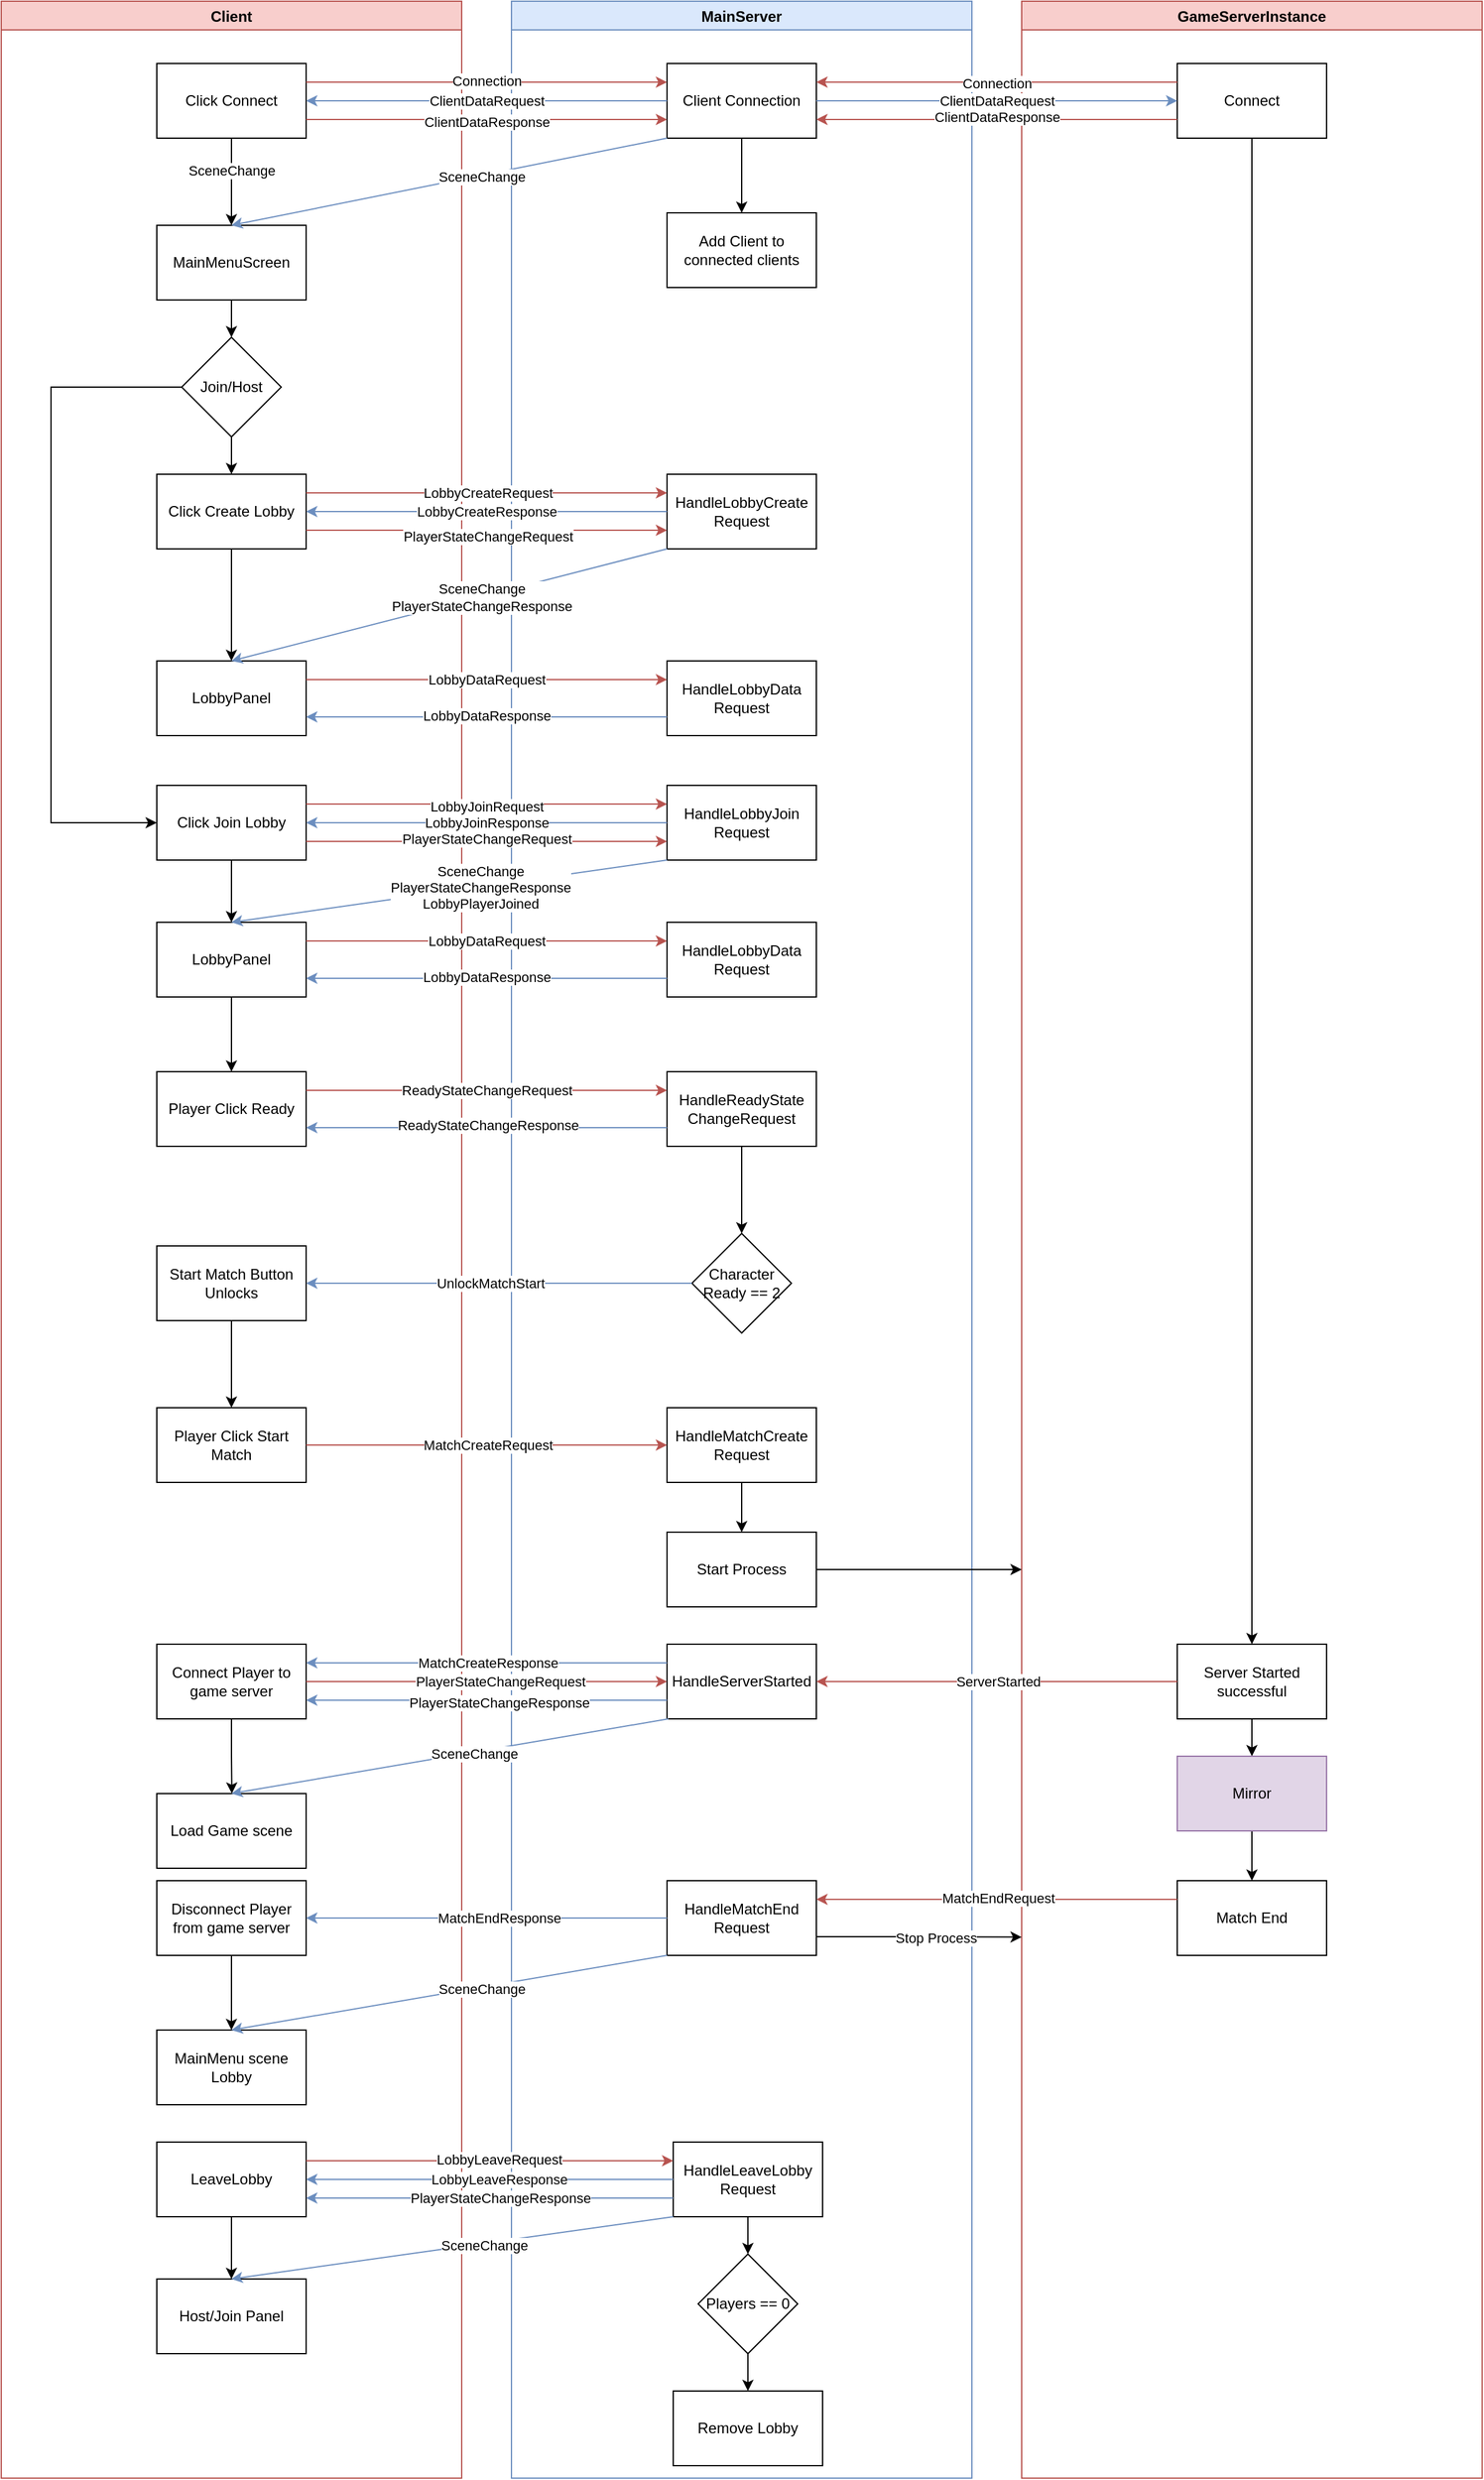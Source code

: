 <mxfile version="14.7.6" type="device"><diagram id="0vhuN2MXvv6KidzBicMy" name="Page-1"><mxGraphModel dx="1600" dy="944" grid="1" gridSize="10" guides="1" tooltips="1" connect="1" arrows="1" fold="1" page="1" pageScale="1" pageWidth="850" pageHeight="1100" math="0" shadow="0"><root><mxCell id="0"/><mxCell id="1" parent="0"/><mxCell id="_HipLDGa4A2EgR_eUl3Y-1" value="Client" style="swimlane;fillColor=#f8cecc;strokeColor=#b85450;" parent="1" vertex="1"><mxGeometry x="80" y="130" width="370" height="1990" as="geometry"/></mxCell><mxCell id="DDkhuQ709ELsC3dWFoHu-10" style="edgeStyle=orthogonalEdgeStyle;rounded=0;orthogonalLoop=1;jettySize=auto;html=1;exitX=0.5;exitY=1;exitDx=0;exitDy=0;entryX=0.5;entryY=0;entryDx=0;entryDy=0;" edge="1" parent="_HipLDGa4A2EgR_eUl3Y-1" source="DDkhuQ709ELsC3dWFoHu-1" target="DDkhuQ709ELsC3dWFoHu-9"><mxGeometry relative="1" as="geometry"><Array as="points"><mxPoint x="185" y="140"/><mxPoint x="185" y="140"/></Array></mxGeometry></mxCell><mxCell id="DDkhuQ709ELsC3dWFoHu-11" value="SceneChange" style="edgeLabel;html=1;align=center;verticalAlign=middle;resizable=0;points=[];" vertex="1" connectable="0" parent="DDkhuQ709ELsC3dWFoHu-10"><mxGeometry x="-0.257" relative="1" as="geometry"><mxPoint as="offset"/></mxGeometry></mxCell><mxCell id="DDkhuQ709ELsC3dWFoHu-1" value="Click Connect" style="whiteSpace=wrap;html=1;" vertex="1" parent="_HipLDGa4A2EgR_eUl3Y-1"><mxGeometry x="125" y="50" width="120" height="60" as="geometry"/></mxCell><mxCell id="DDkhuQ709ELsC3dWFoHu-16" style="edgeStyle=orthogonalEdgeStyle;rounded=0;orthogonalLoop=1;jettySize=auto;html=1;exitX=0.5;exitY=1;exitDx=0;exitDy=0;entryX=0.5;entryY=0;entryDx=0;entryDy=0;" edge="1" parent="_HipLDGa4A2EgR_eUl3Y-1" source="DDkhuQ709ELsC3dWFoHu-9" target="DDkhuQ709ELsC3dWFoHu-15"><mxGeometry relative="1" as="geometry"/></mxCell><mxCell id="DDkhuQ709ELsC3dWFoHu-9" value="MainMenuScreen" style="whiteSpace=wrap;html=1;" vertex="1" parent="_HipLDGa4A2EgR_eUl3Y-1"><mxGeometry x="125" y="180" width="120" height="60" as="geometry"/></mxCell><mxCell id="DDkhuQ709ELsC3dWFoHu-18" style="edgeStyle=orthogonalEdgeStyle;rounded=0;orthogonalLoop=1;jettySize=auto;html=1;exitX=0.5;exitY=1;exitDx=0;exitDy=0;entryX=0.5;entryY=0;entryDx=0;entryDy=0;" edge="1" parent="_HipLDGa4A2EgR_eUl3Y-1" source="DDkhuQ709ELsC3dWFoHu-15" target="DDkhuQ709ELsC3dWFoHu-17"><mxGeometry relative="1" as="geometry"/></mxCell><mxCell id="DDkhuQ709ELsC3dWFoHu-33" style="edgeStyle=orthogonalEdgeStyle;rounded=0;orthogonalLoop=1;jettySize=auto;html=1;exitX=0;exitY=0.5;exitDx=0;exitDy=0;entryX=0;entryY=0.5;entryDx=0;entryDy=0;" edge="1" parent="_HipLDGa4A2EgR_eUl3Y-1" source="DDkhuQ709ELsC3dWFoHu-15" target="DDkhuQ709ELsC3dWFoHu-32"><mxGeometry relative="1" as="geometry"><Array as="points"><mxPoint x="40" y="310"/><mxPoint x="40" y="660"/></Array></mxGeometry></mxCell><mxCell id="DDkhuQ709ELsC3dWFoHu-15" value="Join/Host" style="rhombus;whiteSpace=wrap;html=1;" vertex="1" parent="_HipLDGa4A2EgR_eUl3Y-1"><mxGeometry x="145" y="270" width="80" height="80" as="geometry"/></mxCell><mxCell id="DDkhuQ709ELsC3dWFoHu-29" style="edgeStyle=orthogonalEdgeStyle;rounded=0;orthogonalLoop=1;jettySize=auto;html=1;exitX=0.5;exitY=1;exitDx=0;exitDy=0;entryX=0.5;entryY=0;entryDx=0;entryDy=0;" edge="1" parent="_HipLDGa4A2EgR_eUl3Y-1" source="DDkhuQ709ELsC3dWFoHu-17" target="DDkhuQ709ELsC3dWFoHu-28"><mxGeometry relative="1" as="geometry"/></mxCell><mxCell id="DDkhuQ709ELsC3dWFoHu-17" value="Click Create Lobby" style="whiteSpace=wrap;html=1;" vertex="1" parent="_HipLDGa4A2EgR_eUl3Y-1"><mxGeometry x="125" y="380" width="120" height="60" as="geometry"/></mxCell><mxCell id="DDkhuQ709ELsC3dWFoHu-28" value="LobbyPanel" style="whiteSpace=wrap;html=1;" vertex="1" parent="_HipLDGa4A2EgR_eUl3Y-1"><mxGeometry x="125" y="530" width="120" height="60" as="geometry"/></mxCell><mxCell id="DDkhuQ709ELsC3dWFoHu-42" style="edgeStyle=orthogonalEdgeStyle;rounded=0;orthogonalLoop=1;jettySize=auto;html=1;exitX=0.5;exitY=1;exitDx=0;exitDy=0;" edge="1" parent="_HipLDGa4A2EgR_eUl3Y-1" source="DDkhuQ709ELsC3dWFoHu-32" target="DDkhuQ709ELsC3dWFoHu-41"><mxGeometry relative="1" as="geometry"/></mxCell><mxCell id="DDkhuQ709ELsC3dWFoHu-32" value="Click Join Lobby" style="whiteSpace=wrap;html=1;" vertex="1" parent="_HipLDGa4A2EgR_eUl3Y-1"><mxGeometry x="125" y="630" width="120" height="60" as="geometry"/></mxCell><mxCell id="DDkhuQ709ELsC3dWFoHu-58" style="edgeStyle=orthogonalEdgeStyle;rounded=0;orthogonalLoop=1;jettySize=auto;html=1;exitX=0.5;exitY=1;exitDx=0;exitDy=0;" edge="1" parent="_HipLDGa4A2EgR_eUl3Y-1" source="DDkhuQ709ELsC3dWFoHu-41" target="DDkhuQ709ELsC3dWFoHu-57"><mxGeometry relative="1" as="geometry"/></mxCell><mxCell id="DDkhuQ709ELsC3dWFoHu-41" value="LobbyPanel" style="whiteSpace=wrap;html=1;" vertex="1" parent="_HipLDGa4A2EgR_eUl3Y-1"><mxGeometry x="125" y="740" width="120" height="60" as="geometry"/></mxCell><mxCell id="DDkhuQ709ELsC3dWFoHu-57" value="Player Click Ready" style="whiteSpace=wrap;html=1;" vertex="1" parent="_HipLDGa4A2EgR_eUl3Y-1"><mxGeometry x="125" y="860" width="120" height="60" as="geometry"/></mxCell><mxCell id="DDkhuQ709ELsC3dWFoHu-70" style="edgeStyle=orthogonalEdgeStyle;rounded=0;orthogonalLoop=1;jettySize=auto;html=1;exitX=0.5;exitY=1;exitDx=0;exitDy=0;entryX=0.5;entryY=0;entryDx=0;entryDy=0;" edge="1" parent="_HipLDGa4A2EgR_eUl3Y-1" source="DDkhuQ709ELsC3dWFoHu-66" target="DDkhuQ709ELsC3dWFoHu-69"><mxGeometry relative="1" as="geometry"/></mxCell><mxCell id="DDkhuQ709ELsC3dWFoHu-66" value="Start Match Button Unlocks" style="whiteSpace=wrap;html=1;" vertex="1" parent="_HipLDGa4A2EgR_eUl3Y-1"><mxGeometry x="125" y="1000" width="120" height="60" as="geometry"/></mxCell><mxCell id="DDkhuQ709ELsC3dWFoHu-69" value="Player Click Start Match" style="whiteSpace=wrap;html=1;" vertex="1" parent="_HipLDGa4A2EgR_eUl3Y-1"><mxGeometry x="125" y="1130" width="120" height="60" as="geometry"/></mxCell><mxCell id="DDkhuQ709ELsC3dWFoHu-125" value="Connect Player to game server" style="whiteSpace=wrap;html=1;" vertex="1" parent="_HipLDGa4A2EgR_eUl3Y-1"><mxGeometry x="125" y="1320" width="120" height="60" as="geometry"/></mxCell><mxCell id="DDkhuQ709ELsC3dWFoHu-144" value="Load Game scene" style="whiteSpace=wrap;html=1;" vertex="1" parent="_HipLDGa4A2EgR_eUl3Y-1"><mxGeometry x="125" y="1440" width="120" height="60" as="geometry"/></mxCell><mxCell id="DDkhuQ709ELsC3dWFoHu-149" value="MainMenu scene&lt;br&gt;Lobby" style="whiteSpace=wrap;html=1;" vertex="1" parent="_HipLDGa4A2EgR_eUl3Y-1"><mxGeometry x="125" y="1630" width="120" height="60" as="geometry"/></mxCell><mxCell id="DDkhuQ709ELsC3dWFoHu-155" style="edgeStyle=orthogonalEdgeStyle;rounded=0;orthogonalLoop=1;jettySize=auto;html=1;exitX=0.5;exitY=1;exitDx=0;exitDy=0;" edge="1" parent="_HipLDGa4A2EgR_eUl3Y-1" source="DDkhuQ709ELsC3dWFoHu-152" target="DDkhuQ709ELsC3dWFoHu-149"><mxGeometry relative="1" as="geometry"/></mxCell><mxCell id="DDkhuQ709ELsC3dWFoHu-152" value="Disconnect Player from game server" style="whiteSpace=wrap;html=1;" vertex="1" parent="_HipLDGa4A2EgR_eUl3Y-1"><mxGeometry x="125" y="1510" width="120" height="60" as="geometry"/></mxCell><mxCell id="DDkhuQ709ELsC3dWFoHu-171" style="edgeStyle=orthogonalEdgeStyle;rounded=0;orthogonalLoop=1;jettySize=auto;html=1;exitX=0.5;exitY=1;exitDx=0;exitDy=0;entryX=0.5;entryY=0;entryDx=0;entryDy=0;" edge="1" parent="_HipLDGa4A2EgR_eUl3Y-1" source="DDkhuQ709ELsC3dWFoHu-159" target="DDkhuQ709ELsC3dWFoHu-168"><mxGeometry relative="1" as="geometry"/></mxCell><mxCell id="DDkhuQ709ELsC3dWFoHu-159" value="LeaveLobby" style="whiteSpace=wrap;html=1;" vertex="1" parent="_HipLDGa4A2EgR_eUl3Y-1"><mxGeometry x="125" y="1720" width="120" height="60" as="geometry"/></mxCell><mxCell id="DDkhuQ709ELsC3dWFoHu-168" value="Host/Join Panel" style="whiteSpace=wrap;html=1;" vertex="1" parent="_HipLDGa4A2EgR_eUl3Y-1"><mxGeometry x="125" y="1830" width="120" height="60" as="geometry"/></mxCell><mxCell id="_HipLDGa4A2EgR_eUl3Y-2" value="MainServer" style="swimlane;fillColor=#dae8fc;strokeColor=#6c8ebf;" parent="1" vertex="1"><mxGeometry x="490" y="130" width="370" height="1990" as="geometry"/></mxCell><mxCell id="DDkhuQ709ELsC3dWFoHu-20" style="edgeStyle=orthogonalEdgeStyle;rounded=0;orthogonalLoop=1;jettySize=auto;html=1;exitX=0.5;exitY=1;exitDx=0;exitDy=0;entryX=0.5;entryY=0;entryDx=0;entryDy=0;" edge="1" parent="_HipLDGa4A2EgR_eUl3Y-2" source="DDkhuQ709ELsC3dWFoHu-2" target="DDkhuQ709ELsC3dWFoHu-19"><mxGeometry relative="1" as="geometry"/></mxCell><mxCell id="DDkhuQ709ELsC3dWFoHu-2" value="Client Connection" style="whiteSpace=wrap;html=1;" vertex="1" parent="_HipLDGa4A2EgR_eUl3Y-2"><mxGeometry x="125" y="50" width="120" height="60" as="geometry"/></mxCell><mxCell id="DDkhuQ709ELsC3dWFoHu-19" value="Add Client to connected clients" style="whiteSpace=wrap;html=1;" vertex="1" parent="_HipLDGa4A2EgR_eUl3Y-2"><mxGeometry x="125" y="170" width="120" height="60" as="geometry"/></mxCell><mxCell id="DDkhuQ709ELsC3dWFoHu-21" value="HandleLobbyCreate&lt;br&gt;Request" style="whiteSpace=wrap;html=1;" vertex="1" parent="_HipLDGa4A2EgR_eUl3Y-2"><mxGeometry x="125" y="380" width="120" height="60" as="geometry"/></mxCell><mxCell id="DDkhuQ709ELsC3dWFoHu-34" value="HandleLobbyJoin&lt;br&gt;Request" style="whiteSpace=wrap;html=1;" vertex="1" parent="_HipLDGa4A2EgR_eUl3Y-2"><mxGeometry x="125" y="630" width="120" height="60" as="geometry"/></mxCell><mxCell id="DDkhuQ709ELsC3dWFoHu-45" value="HandleLobbyData&lt;br&gt;Request" style="whiteSpace=wrap;html=1;" vertex="1" parent="_HipLDGa4A2EgR_eUl3Y-2"><mxGeometry x="125" y="530" width="120" height="60" as="geometry"/></mxCell><mxCell id="DDkhuQ709ELsC3dWFoHu-52" value="HandleLobbyData&lt;br&gt;Request" style="whiteSpace=wrap;html=1;" vertex="1" parent="_HipLDGa4A2EgR_eUl3Y-2"><mxGeometry x="125" y="740" width="120" height="60" as="geometry"/></mxCell><mxCell id="DDkhuQ709ELsC3dWFoHu-65" style="edgeStyle=orthogonalEdgeStyle;rounded=0;orthogonalLoop=1;jettySize=auto;html=1;exitX=0.5;exitY=1;exitDx=0;exitDy=0;entryX=0.5;entryY=0;entryDx=0;entryDy=0;" edge="1" parent="_HipLDGa4A2EgR_eUl3Y-2" source="DDkhuQ709ELsC3dWFoHu-59" target="DDkhuQ709ELsC3dWFoHu-64"><mxGeometry relative="1" as="geometry"/></mxCell><mxCell id="DDkhuQ709ELsC3dWFoHu-59" value="HandleReadyState&lt;br&gt;ChangeRequest" style="whiteSpace=wrap;html=1;" vertex="1" parent="_HipLDGa4A2EgR_eUl3Y-2"><mxGeometry x="125" y="860" width="120" height="60" as="geometry"/></mxCell><mxCell id="DDkhuQ709ELsC3dWFoHu-64" value="Character Ready == 2" style="rhombus;whiteSpace=wrap;html=1;" vertex="1" parent="_HipLDGa4A2EgR_eUl3Y-2"><mxGeometry x="145" y="990" width="80" height="80" as="geometry"/></mxCell><mxCell id="DDkhuQ709ELsC3dWFoHu-78" style="edgeStyle=orthogonalEdgeStyle;rounded=0;orthogonalLoop=1;jettySize=auto;html=1;exitX=0.5;exitY=1;exitDx=0;exitDy=0;entryX=0.5;entryY=0;entryDx=0;entryDy=0;" edge="1" parent="_HipLDGa4A2EgR_eUl3Y-2" source="DDkhuQ709ELsC3dWFoHu-71" target="DDkhuQ709ELsC3dWFoHu-77"><mxGeometry relative="1" as="geometry"/></mxCell><mxCell id="DDkhuQ709ELsC3dWFoHu-71" value="HandleMatchCreate&lt;br&gt;Request" style="whiteSpace=wrap;html=1;" vertex="1" parent="_HipLDGa4A2EgR_eUl3Y-2"><mxGeometry x="125" y="1130" width="120" height="60" as="geometry"/></mxCell><mxCell id="DDkhuQ709ELsC3dWFoHu-77" value="Start Process" style="whiteSpace=wrap;html=1;" vertex="1" parent="_HipLDGa4A2EgR_eUl3Y-2"><mxGeometry x="125" y="1230" width="120" height="60" as="geometry"/></mxCell><mxCell id="DDkhuQ709ELsC3dWFoHu-122" value="HandleServerStarted" style="whiteSpace=wrap;html=1;" vertex="1" parent="_HipLDGa4A2EgR_eUl3Y-2"><mxGeometry x="125" y="1320" width="120" height="60" as="geometry"/></mxCell><mxCell id="DDkhuQ709ELsC3dWFoHu-136" value="HandleMatchEnd&lt;br&gt;Request" style="whiteSpace=wrap;html=1;" vertex="1" parent="_HipLDGa4A2EgR_eUl3Y-2"><mxGeometry x="125" y="1510" width="120" height="60" as="geometry"/></mxCell><mxCell id="DDkhuQ709ELsC3dWFoHu-173" style="edgeStyle=orthogonalEdgeStyle;rounded=0;orthogonalLoop=1;jettySize=auto;html=1;exitX=0.5;exitY=1;exitDx=0;exitDy=0;entryX=0.5;entryY=0;entryDx=0;entryDy=0;" edge="1" parent="_HipLDGa4A2EgR_eUl3Y-2" source="DDkhuQ709ELsC3dWFoHu-160" target="DDkhuQ709ELsC3dWFoHu-172"><mxGeometry relative="1" as="geometry"/></mxCell><mxCell id="DDkhuQ709ELsC3dWFoHu-160" value="HandleLeaveLobby&lt;br&gt;Request" style="whiteSpace=wrap;html=1;" vertex="1" parent="_HipLDGa4A2EgR_eUl3Y-2"><mxGeometry x="130" y="1720" width="120" height="60" as="geometry"/></mxCell><mxCell id="DDkhuQ709ELsC3dWFoHu-175" style="edgeStyle=orthogonalEdgeStyle;rounded=0;orthogonalLoop=1;jettySize=auto;html=1;exitX=0.5;exitY=1;exitDx=0;exitDy=0;entryX=0.5;entryY=0;entryDx=0;entryDy=0;" edge="1" parent="_HipLDGa4A2EgR_eUl3Y-2" source="DDkhuQ709ELsC3dWFoHu-172" target="DDkhuQ709ELsC3dWFoHu-174"><mxGeometry relative="1" as="geometry"/></mxCell><mxCell id="DDkhuQ709ELsC3dWFoHu-172" value="Players == 0" style="rhombus;whiteSpace=wrap;html=1;" vertex="1" parent="_HipLDGa4A2EgR_eUl3Y-2"><mxGeometry x="150" y="1810" width="80" height="80" as="geometry"/></mxCell><mxCell id="DDkhuQ709ELsC3dWFoHu-174" value="Remove Lobby" style="whiteSpace=wrap;html=1;" vertex="1" parent="_HipLDGa4A2EgR_eUl3Y-2"><mxGeometry x="130" y="1920" width="120" height="60" as="geometry"/></mxCell><mxCell id="DDkhuQ709ELsC3dWFoHu-3" style="edgeStyle=orthogonalEdgeStyle;rounded=0;orthogonalLoop=1;jettySize=auto;html=1;exitX=1;exitY=0.25;exitDx=0;exitDy=0;entryX=0;entryY=0.25;entryDx=0;entryDy=0;fillColor=#f8cecc;strokeColor=#b85450;" edge="1" parent="1" source="DDkhuQ709ELsC3dWFoHu-1" target="DDkhuQ709ELsC3dWFoHu-2"><mxGeometry relative="1" as="geometry"/></mxCell><mxCell id="DDkhuQ709ELsC3dWFoHu-4" value="Connection" style="edgeLabel;html=1;align=center;verticalAlign=middle;resizable=0;points=[];" vertex="1" connectable="0" parent="DDkhuQ709ELsC3dWFoHu-3"><mxGeometry x="0.11" y="1" relative="1" as="geometry"><mxPoint x="-16" as="offset"/></mxGeometry></mxCell><mxCell id="DDkhuQ709ELsC3dWFoHu-5" style="edgeStyle=orthogonalEdgeStyle;rounded=0;orthogonalLoop=1;jettySize=auto;html=1;exitX=0;exitY=0.5;exitDx=0;exitDy=0;entryX=1;entryY=0.5;entryDx=0;entryDy=0;fillColor=#dae8fc;strokeColor=#6c8ebf;" edge="1" parent="1" source="DDkhuQ709ELsC3dWFoHu-2" target="DDkhuQ709ELsC3dWFoHu-1"><mxGeometry relative="1" as="geometry"/></mxCell><mxCell id="DDkhuQ709ELsC3dWFoHu-6" value="ClientDataRequest" style="edgeLabel;html=1;align=center;verticalAlign=middle;resizable=0;points=[];" vertex="1" connectable="0" parent="DDkhuQ709ELsC3dWFoHu-5"><mxGeometry x="-0.193" relative="1" as="geometry"><mxPoint x="-28" as="offset"/></mxGeometry></mxCell><mxCell id="DDkhuQ709ELsC3dWFoHu-7" style="edgeStyle=orthogonalEdgeStyle;rounded=0;orthogonalLoop=1;jettySize=auto;html=1;exitX=1;exitY=0.75;exitDx=0;exitDy=0;entryX=0;entryY=0.75;entryDx=0;entryDy=0;fillColor=#f8cecc;strokeColor=#b85450;" edge="1" parent="1" source="DDkhuQ709ELsC3dWFoHu-1" target="DDkhuQ709ELsC3dWFoHu-2"><mxGeometry relative="1" as="geometry"><Array as="points"><mxPoint x="520" y="225"/><mxPoint x="520" y="225"/></Array></mxGeometry></mxCell><mxCell id="DDkhuQ709ELsC3dWFoHu-8" value="ClientDataResponse" style="edgeLabel;html=1;align=center;verticalAlign=middle;resizable=0;points=[];" vertex="1" connectable="0" parent="DDkhuQ709ELsC3dWFoHu-7"><mxGeometry x="0.352" y="-2" relative="1" as="geometry"><mxPoint x="-51" as="offset"/></mxGeometry></mxCell><mxCell id="DDkhuQ709ELsC3dWFoHu-13" value="" style="endArrow=classic;html=1;exitX=0;exitY=1;exitDx=0;exitDy=0;entryX=0.5;entryY=0;entryDx=0;entryDy=0;fillColor=#dae8fc;strokeColor=#6c8ebf;" edge="1" parent="1" source="DDkhuQ709ELsC3dWFoHu-2" target="DDkhuQ709ELsC3dWFoHu-9"><mxGeometry width="50" height="50" relative="1" as="geometry"><mxPoint x="380" y="260" as="sourcePoint"/><mxPoint x="430" y="210" as="targetPoint"/></mxGeometry></mxCell><mxCell id="DDkhuQ709ELsC3dWFoHu-14" value="SceneChange" style="edgeLabel;html=1;align=center;verticalAlign=middle;resizable=0;points=[];" vertex="1" connectable="0" parent="DDkhuQ709ELsC3dWFoHu-13"><mxGeometry x="-0.146" y="1" relative="1" as="geometry"><mxPoint as="offset"/></mxGeometry></mxCell><mxCell id="DDkhuQ709ELsC3dWFoHu-22" style="edgeStyle=orthogonalEdgeStyle;rounded=0;orthogonalLoop=1;jettySize=auto;html=1;exitX=1;exitY=0.25;exitDx=0;exitDy=0;entryX=0;entryY=0.25;entryDx=0;entryDy=0;fillColor=#f8cecc;strokeColor=#b85450;" edge="1" parent="1" source="DDkhuQ709ELsC3dWFoHu-17" target="DDkhuQ709ELsC3dWFoHu-21"><mxGeometry relative="1" as="geometry"/></mxCell><mxCell id="DDkhuQ709ELsC3dWFoHu-23" value="LobbyCreateRequest" style="edgeLabel;html=1;align=center;verticalAlign=middle;resizable=0;points=[];" vertex="1" connectable="0" parent="DDkhuQ709ELsC3dWFoHu-22"><mxGeometry x="0.1" relative="1" as="geometry"><mxPoint x="-14" as="offset"/></mxGeometry></mxCell><mxCell id="DDkhuQ709ELsC3dWFoHu-24" style="edgeStyle=orthogonalEdgeStyle;rounded=0;orthogonalLoop=1;jettySize=auto;html=1;exitX=0;exitY=0.5;exitDx=0;exitDy=0;entryX=1;entryY=0.5;entryDx=0;entryDy=0;fillColor=#dae8fc;strokeColor=#6c8ebf;" edge="1" parent="1" source="DDkhuQ709ELsC3dWFoHu-21" target="DDkhuQ709ELsC3dWFoHu-17"><mxGeometry relative="1" as="geometry"/></mxCell><mxCell id="DDkhuQ709ELsC3dWFoHu-25" value="LobbyCreateResponse" style="edgeLabel;html=1;align=center;verticalAlign=middle;resizable=0;points=[];" vertex="1" connectable="0" parent="DDkhuQ709ELsC3dWFoHu-24"><mxGeometry x="0.228" y="-1" relative="1" as="geometry"><mxPoint x="33" y="1" as="offset"/></mxGeometry></mxCell><mxCell id="DDkhuQ709ELsC3dWFoHu-26" style="edgeStyle=orthogonalEdgeStyle;rounded=0;orthogonalLoop=1;jettySize=auto;html=1;exitX=1;exitY=0.75;exitDx=0;exitDy=0;entryX=0;entryY=0.75;entryDx=0;entryDy=0;fillColor=#f8cecc;strokeColor=#b85450;" edge="1" parent="1" source="DDkhuQ709ELsC3dWFoHu-17" target="DDkhuQ709ELsC3dWFoHu-21"><mxGeometry relative="1" as="geometry"/></mxCell><mxCell id="DDkhuQ709ELsC3dWFoHu-27" value="PlayerStateChangeRequest" style="edgeLabel;html=1;align=center;verticalAlign=middle;resizable=0;points=[];" vertex="1" connectable="0" parent="DDkhuQ709ELsC3dWFoHu-26"><mxGeometry x="0.232" relative="1" as="geometry"><mxPoint x="-33" y="5" as="offset"/></mxGeometry></mxCell><mxCell id="DDkhuQ709ELsC3dWFoHu-30" value="" style="endArrow=classic;html=1;exitX=0;exitY=1;exitDx=0;exitDy=0;entryX=0.5;entryY=0;entryDx=0;entryDy=0;fillColor=#dae8fc;strokeColor=#6c8ebf;" edge="1" parent="1" source="DDkhuQ709ELsC3dWFoHu-21" target="DDkhuQ709ELsC3dWFoHu-28"><mxGeometry width="50" height="50" relative="1" as="geometry"><mxPoint x="550" y="520" as="sourcePoint"/><mxPoint x="600" y="470" as="targetPoint"/></mxGeometry></mxCell><mxCell id="DDkhuQ709ELsC3dWFoHu-31" value="SceneChange&lt;br&gt;PlayerStateChangeResponse" style="edgeLabel;html=1;align=center;verticalAlign=middle;resizable=0;points=[];" vertex="1" connectable="0" parent="DDkhuQ709ELsC3dWFoHu-30"><mxGeometry x="-0.144" relative="1" as="geometry"><mxPoint as="offset"/></mxGeometry></mxCell><mxCell id="DDkhuQ709ELsC3dWFoHu-35" style="edgeStyle=orthogonalEdgeStyle;rounded=0;orthogonalLoop=1;jettySize=auto;html=1;exitX=1;exitY=0.25;exitDx=0;exitDy=0;entryX=0;entryY=0.25;entryDx=0;entryDy=0;fillColor=#f8cecc;strokeColor=#b85450;" edge="1" parent="1" source="DDkhuQ709ELsC3dWFoHu-32" target="DDkhuQ709ELsC3dWFoHu-34"><mxGeometry relative="1" as="geometry"/></mxCell><mxCell id="DDkhuQ709ELsC3dWFoHu-36" value="LobbyJoinRequest" style="edgeLabel;html=1;align=center;verticalAlign=middle;resizable=0;points=[];" vertex="1" connectable="0" parent="DDkhuQ709ELsC3dWFoHu-35"><mxGeometry x="0.106" y="-2" relative="1" as="geometry"><mxPoint x="-16" as="offset"/></mxGeometry></mxCell><mxCell id="DDkhuQ709ELsC3dWFoHu-37" style="edgeStyle=orthogonalEdgeStyle;rounded=0;orthogonalLoop=1;jettySize=auto;html=1;exitX=0;exitY=0.5;exitDx=0;exitDy=0;entryX=1;entryY=0.5;entryDx=0;entryDy=0;fillColor=#dae8fc;strokeColor=#6c8ebf;" edge="1" parent="1" source="DDkhuQ709ELsC3dWFoHu-34" target="DDkhuQ709ELsC3dWFoHu-32"><mxGeometry relative="1" as="geometry"/></mxCell><mxCell id="DDkhuQ709ELsC3dWFoHu-38" value="LobbyJoinResponse" style="edgeLabel;html=1;align=center;verticalAlign=middle;resizable=0;points=[];" vertex="1" connectable="0" parent="DDkhuQ709ELsC3dWFoHu-37"><mxGeometry x="-0.235" y="-1" relative="1" as="geometry"><mxPoint x="-34" y="1" as="offset"/></mxGeometry></mxCell><mxCell id="DDkhuQ709ELsC3dWFoHu-39" style="edgeStyle=orthogonalEdgeStyle;rounded=0;orthogonalLoop=1;jettySize=auto;html=1;exitX=1;exitY=0.75;exitDx=0;exitDy=0;entryX=0;entryY=0.75;entryDx=0;entryDy=0;fillColor=#f8cecc;strokeColor=#b85450;" edge="1" parent="1" source="DDkhuQ709ELsC3dWFoHu-32" target="DDkhuQ709ELsC3dWFoHu-34"><mxGeometry relative="1" as="geometry"/></mxCell><mxCell id="DDkhuQ709ELsC3dWFoHu-40" value="PlayerStateChangeRequest" style="edgeLabel;html=1;align=center;verticalAlign=middle;resizable=0;points=[];" vertex="1" connectable="0" parent="DDkhuQ709ELsC3dWFoHu-39"><mxGeometry x="0.145" y="2" relative="1" as="geometry"><mxPoint x="-21" as="offset"/></mxGeometry></mxCell><mxCell id="DDkhuQ709ELsC3dWFoHu-43" value="" style="endArrow=classic;html=1;exitX=0;exitY=1;exitDx=0;exitDy=0;entryX=0.5;entryY=0;entryDx=0;entryDy=0;fillColor=#dae8fc;strokeColor=#6c8ebf;" edge="1" parent="1" source="DDkhuQ709ELsC3dWFoHu-34" target="DDkhuQ709ELsC3dWFoHu-41"><mxGeometry width="50" height="50" relative="1" as="geometry"><mxPoint x="625" y="780" as="sourcePoint"/><mxPoint x="275" y="870" as="targetPoint"/></mxGeometry></mxCell><mxCell id="DDkhuQ709ELsC3dWFoHu-44" value="SceneChange&lt;br&gt;PlayerStateChangeResponse&lt;br&gt;LobbyPlayerJoined" style="edgeLabel;html=1;align=center;verticalAlign=middle;resizable=0;points=[];" vertex="1" connectable="0" parent="DDkhuQ709ELsC3dWFoHu-43"><mxGeometry x="-0.144" relative="1" as="geometry"><mxPoint as="offset"/></mxGeometry></mxCell><mxCell id="DDkhuQ709ELsC3dWFoHu-46" style="edgeStyle=orthogonalEdgeStyle;rounded=0;orthogonalLoop=1;jettySize=auto;html=1;exitX=1;exitY=0.25;exitDx=0;exitDy=0;entryX=0;entryY=0.25;entryDx=0;entryDy=0;fillColor=#f8cecc;strokeColor=#b85450;" edge="1" parent="1" source="DDkhuQ709ELsC3dWFoHu-28" target="DDkhuQ709ELsC3dWFoHu-45"><mxGeometry relative="1" as="geometry"/></mxCell><mxCell id="DDkhuQ709ELsC3dWFoHu-47" value="LobbyDataRequest" style="edgeLabel;html=1;align=center;verticalAlign=middle;resizable=0;points=[];" vertex="1" connectable="0" parent="DDkhuQ709ELsC3dWFoHu-46"><mxGeometry x="0.097" relative="1" as="geometry"><mxPoint x="-14" as="offset"/></mxGeometry></mxCell><mxCell id="DDkhuQ709ELsC3dWFoHu-48" style="edgeStyle=orthogonalEdgeStyle;rounded=0;orthogonalLoop=1;jettySize=auto;html=1;exitX=0;exitY=0.75;exitDx=0;exitDy=0;entryX=1;entryY=0.75;entryDx=0;entryDy=0;fillColor=#dae8fc;strokeColor=#6c8ebf;" edge="1" parent="1" source="DDkhuQ709ELsC3dWFoHu-45" target="DDkhuQ709ELsC3dWFoHu-28"><mxGeometry relative="1" as="geometry"/></mxCell><mxCell id="DDkhuQ709ELsC3dWFoHu-49" value="LobbyDataResponse" style="edgeLabel;html=1;align=center;verticalAlign=middle;resizable=0;points=[];" vertex="1" connectable="0" parent="DDkhuQ709ELsC3dWFoHu-48"><mxGeometry x="-0.097" y="-1" relative="1" as="geometry"><mxPoint x="-14" as="offset"/></mxGeometry></mxCell><mxCell id="DDkhuQ709ELsC3dWFoHu-53" style="edgeStyle=orthogonalEdgeStyle;rounded=0;orthogonalLoop=1;jettySize=auto;html=1;exitX=1;exitY=0.25;exitDx=0;exitDy=0;entryX=0;entryY=0.25;entryDx=0;entryDy=0;fillColor=#f8cecc;strokeColor=#b85450;" edge="1" parent="1" source="DDkhuQ709ELsC3dWFoHu-41" target="DDkhuQ709ELsC3dWFoHu-52"><mxGeometry relative="1" as="geometry"><mxPoint x="330" y="880" as="sourcePoint"/><mxPoint x="620" y="880" as="targetPoint"/></mxGeometry></mxCell><mxCell id="DDkhuQ709ELsC3dWFoHu-54" value="LobbyDataRequest" style="edgeLabel;html=1;align=center;verticalAlign=middle;resizable=0;points=[];" vertex="1" connectable="0" parent="DDkhuQ709ELsC3dWFoHu-53"><mxGeometry x="0.097" relative="1" as="geometry"><mxPoint x="-14" as="offset"/></mxGeometry></mxCell><mxCell id="DDkhuQ709ELsC3dWFoHu-55" style="edgeStyle=orthogonalEdgeStyle;rounded=0;orthogonalLoop=1;jettySize=auto;html=1;exitX=0;exitY=0.75;exitDx=0;exitDy=0;entryX=1;entryY=0.75;entryDx=0;entryDy=0;fillColor=#dae8fc;strokeColor=#6c8ebf;" edge="1" parent="1" source="DDkhuQ709ELsC3dWFoHu-52" target="DDkhuQ709ELsC3dWFoHu-41"><mxGeometry relative="1" as="geometry"><mxPoint x="620" y="910" as="sourcePoint"/><mxPoint x="330" y="910" as="targetPoint"/></mxGeometry></mxCell><mxCell id="DDkhuQ709ELsC3dWFoHu-56" value="LobbyDataResponse" style="edgeLabel;html=1;align=center;verticalAlign=middle;resizable=0;points=[];" vertex="1" connectable="0" parent="DDkhuQ709ELsC3dWFoHu-55"><mxGeometry x="-0.097" y="-1" relative="1" as="geometry"><mxPoint x="-14" as="offset"/></mxGeometry></mxCell><mxCell id="DDkhuQ709ELsC3dWFoHu-60" style="edgeStyle=orthogonalEdgeStyle;rounded=0;orthogonalLoop=1;jettySize=auto;html=1;exitX=1;exitY=0.25;exitDx=0;exitDy=0;entryX=0;entryY=0.25;entryDx=0;entryDy=0;fillColor=#f8cecc;strokeColor=#b85450;" edge="1" parent="1" source="DDkhuQ709ELsC3dWFoHu-57" target="DDkhuQ709ELsC3dWFoHu-59"><mxGeometry relative="1" as="geometry"/></mxCell><mxCell id="DDkhuQ709ELsC3dWFoHu-61" value="ReadyStateChangeRequest" style="edgeLabel;html=1;align=center;verticalAlign=middle;resizable=0;points=[];" vertex="1" connectable="0" parent="DDkhuQ709ELsC3dWFoHu-60"><mxGeometry x="0.073" relative="1" as="geometry"><mxPoint x="-11" as="offset"/></mxGeometry></mxCell><mxCell id="DDkhuQ709ELsC3dWFoHu-62" style="edgeStyle=orthogonalEdgeStyle;rounded=0;orthogonalLoop=1;jettySize=auto;html=1;exitX=0;exitY=0.75;exitDx=0;exitDy=0;entryX=1;entryY=0.75;entryDx=0;entryDy=0;fillColor=#dae8fc;strokeColor=#6c8ebf;" edge="1" parent="1" source="DDkhuQ709ELsC3dWFoHu-59" target="DDkhuQ709ELsC3dWFoHu-57"><mxGeometry relative="1" as="geometry"/></mxCell><mxCell id="DDkhuQ709ELsC3dWFoHu-63" value="ReadyStateChangeResponse" style="edgeLabel;html=1;align=center;verticalAlign=middle;resizable=0;points=[];" vertex="1" connectable="0" parent="DDkhuQ709ELsC3dWFoHu-62"><mxGeometry x="-0.14" y="-2" relative="1" as="geometry"><mxPoint x="-20" as="offset"/></mxGeometry></mxCell><mxCell id="DDkhuQ709ELsC3dWFoHu-67" style="edgeStyle=orthogonalEdgeStyle;rounded=0;orthogonalLoop=1;jettySize=auto;html=1;exitX=0;exitY=0.5;exitDx=0;exitDy=0;entryX=1;entryY=0.5;entryDx=0;entryDy=0;fillColor=#dae8fc;strokeColor=#6c8ebf;" edge="1" parent="1" source="DDkhuQ709ELsC3dWFoHu-64" target="DDkhuQ709ELsC3dWFoHu-66"><mxGeometry relative="1" as="geometry"/></mxCell><mxCell id="DDkhuQ709ELsC3dWFoHu-68" value="UnlockMatchStart" style="edgeLabel;html=1;align=center;verticalAlign=middle;resizable=0;points=[];" vertex="1" connectable="0" parent="DDkhuQ709ELsC3dWFoHu-67"><mxGeometry x="0.049" relative="1" as="geometry"><mxPoint as="offset"/></mxGeometry></mxCell><mxCell id="DDkhuQ709ELsC3dWFoHu-74" style="edgeStyle=orthogonalEdgeStyle;rounded=0;orthogonalLoop=1;jettySize=auto;html=1;exitX=1;exitY=0.5;exitDx=0;exitDy=0;entryX=0;entryY=0.5;entryDx=0;entryDy=0;fillColor=#f8cecc;strokeColor=#b85450;" edge="1" parent="1" source="DDkhuQ709ELsC3dWFoHu-69" target="DDkhuQ709ELsC3dWFoHu-71"><mxGeometry relative="1" as="geometry"/></mxCell><mxCell id="DDkhuQ709ELsC3dWFoHu-75" value="MatchCreateRequest" style="edgeLabel;html=1;align=center;verticalAlign=middle;resizable=0;points=[];" vertex="1" connectable="0" parent="DDkhuQ709ELsC3dWFoHu-74"><mxGeometry x="0.064" relative="1" as="geometry"><mxPoint x="-9" as="offset"/></mxGeometry></mxCell><mxCell id="DDkhuQ709ELsC3dWFoHu-93" value="GameServerInstance" style="swimlane;fillColor=#f8cecc;strokeColor=#b85450;" vertex="1" parent="1"><mxGeometry x="900" y="130" width="370" height="1990" as="geometry"/></mxCell><mxCell id="DDkhuQ709ELsC3dWFoHu-96" value="Connect" style="whiteSpace=wrap;html=1;" vertex="1" parent="DDkhuQ709ELsC3dWFoHu-93"><mxGeometry x="125" y="50" width="120" height="60" as="geometry"/></mxCell><mxCell id="DDkhuQ709ELsC3dWFoHu-133" style="edgeStyle=orthogonalEdgeStyle;rounded=0;orthogonalLoop=1;jettySize=auto;html=1;exitX=0.5;exitY=1;exitDx=0;exitDy=0;" edge="1" parent="DDkhuQ709ELsC3dWFoHu-93" source="DDkhuQ709ELsC3dWFoHu-121" target="DDkhuQ709ELsC3dWFoHu-132"><mxGeometry relative="1" as="geometry"/></mxCell><mxCell id="DDkhuQ709ELsC3dWFoHu-121" value="Server Started successful" style="whiteSpace=wrap;html=1;" vertex="1" parent="DDkhuQ709ELsC3dWFoHu-93"><mxGeometry x="125" y="1320" width="120" height="60" as="geometry"/></mxCell><mxCell id="DDkhuQ709ELsC3dWFoHu-119" style="edgeStyle=orthogonalEdgeStyle;rounded=0;orthogonalLoop=1;jettySize=auto;html=1;exitX=0.5;exitY=1;exitDx=0;exitDy=0;entryX=0.5;entryY=0;entryDx=0;entryDy=0;" edge="1" parent="DDkhuQ709ELsC3dWFoHu-93" source="DDkhuQ709ELsC3dWFoHu-96" target="DDkhuQ709ELsC3dWFoHu-121"><mxGeometry relative="1" as="geometry"><mxPoint x="185" y="1110" as="targetPoint"/></mxGeometry></mxCell><mxCell id="DDkhuQ709ELsC3dWFoHu-135" style="edgeStyle=orthogonalEdgeStyle;rounded=0;orthogonalLoop=1;jettySize=auto;html=1;exitX=0.5;exitY=1;exitDx=0;exitDy=0;entryX=0.5;entryY=0;entryDx=0;entryDy=0;" edge="1" parent="DDkhuQ709ELsC3dWFoHu-93" source="DDkhuQ709ELsC3dWFoHu-132" target="DDkhuQ709ELsC3dWFoHu-134"><mxGeometry relative="1" as="geometry"/></mxCell><mxCell id="DDkhuQ709ELsC3dWFoHu-132" value="Mirror" style="whiteSpace=wrap;html=1;fillColor=#e1d5e7;strokeColor=#9673a6;" vertex="1" parent="DDkhuQ709ELsC3dWFoHu-93"><mxGeometry x="125" y="1410" width="120" height="60" as="geometry"/></mxCell><mxCell id="DDkhuQ709ELsC3dWFoHu-134" value="Match End" style="whiteSpace=wrap;html=1;" vertex="1" parent="DDkhuQ709ELsC3dWFoHu-93"><mxGeometry x="125" y="1510" width="120" height="60" as="geometry"/></mxCell><mxCell id="DDkhuQ709ELsC3dWFoHu-113" style="edgeStyle=orthogonalEdgeStyle;rounded=0;orthogonalLoop=1;jettySize=auto;html=1;exitX=0;exitY=0.25;exitDx=0;exitDy=0;fillColor=#f8cecc;strokeColor=#b85450;entryX=1;entryY=0.25;entryDx=0;entryDy=0;" edge="1" parent="1" source="DDkhuQ709ELsC3dWFoHu-96" target="DDkhuQ709ELsC3dWFoHu-2"><mxGeometry relative="1" as="geometry"><mxPoint x="735" y="194.58" as="sourcePoint"/><mxPoint x="980" y="195" as="targetPoint"/></mxGeometry></mxCell><mxCell id="DDkhuQ709ELsC3dWFoHu-114" value="Connection" style="edgeLabel;html=1;align=center;verticalAlign=middle;resizable=0;points=[];" vertex="1" connectable="0" parent="DDkhuQ709ELsC3dWFoHu-113"><mxGeometry x="0.11" y="1" relative="1" as="geometry"><mxPoint x="16" as="offset"/></mxGeometry></mxCell><mxCell id="DDkhuQ709ELsC3dWFoHu-115" style="edgeStyle=orthogonalEdgeStyle;rounded=0;orthogonalLoop=1;jettySize=auto;html=1;fillColor=#dae8fc;strokeColor=#6c8ebf;entryX=0;entryY=0.5;entryDx=0;entryDy=0;" edge="1" parent="1" source="DDkhuQ709ELsC3dWFoHu-2" target="DDkhuQ709ELsC3dWFoHu-96"><mxGeometry relative="1" as="geometry"><mxPoint x="1025" y="209.58" as="sourcePoint"/><mxPoint x="820" y="260" as="targetPoint"/></mxGeometry></mxCell><mxCell id="DDkhuQ709ELsC3dWFoHu-116" value="ClientDataRequest" style="edgeLabel;html=1;align=center;verticalAlign=middle;resizable=0;points=[];" vertex="1" connectable="0" parent="DDkhuQ709ELsC3dWFoHu-115"><mxGeometry x="-0.193" relative="1" as="geometry"><mxPoint x="28" as="offset"/></mxGeometry></mxCell><mxCell id="DDkhuQ709ELsC3dWFoHu-117" style="edgeStyle=orthogonalEdgeStyle;rounded=0;orthogonalLoop=1;jettySize=auto;html=1;exitX=0;exitY=0.75;exitDx=0;exitDy=0;fillColor=#f8cecc;strokeColor=#b85450;entryX=1;entryY=0.75;entryDx=0;entryDy=0;" edge="1" parent="1" source="DDkhuQ709ELsC3dWFoHu-96" target="DDkhuQ709ELsC3dWFoHu-2"><mxGeometry relative="1" as="geometry"><mxPoint x="735" y="224.58" as="sourcePoint"/><mxPoint x="960" y="280" as="targetPoint"/><Array as="points"/></mxGeometry></mxCell><mxCell id="DDkhuQ709ELsC3dWFoHu-118" value="ClientDataResponse" style="edgeLabel;html=1;align=center;verticalAlign=middle;resizable=0;points=[];" vertex="1" connectable="0" parent="DDkhuQ709ELsC3dWFoHu-117"><mxGeometry x="0.352" y="-2" relative="1" as="geometry"><mxPoint x="51" as="offset"/></mxGeometry></mxCell><mxCell id="DDkhuQ709ELsC3dWFoHu-120" style="edgeStyle=orthogonalEdgeStyle;rounded=0;orthogonalLoop=1;jettySize=auto;html=1;exitX=1;exitY=0.5;exitDx=0;exitDy=0;" edge="1" parent="1" source="DDkhuQ709ELsC3dWFoHu-77"><mxGeometry relative="1" as="geometry"><mxPoint x="900" y="1390" as="targetPoint"/></mxGeometry></mxCell><mxCell id="DDkhuQ709ELsC3dWFoHu-123" style="edgeStyle=orthogonalEdgeStyle;rounded=0;orthogonalLoop=1;jettySize=auto;html=1;exitX=0;exitY=0.5;exitDx=0;exitDy=0;fillColor=#f8cecc;strokeColor=#b85450;" edge="1" parent="1" source="DDkhuQ709ELsC3dWFoHu-121" target="DDkhuQ709ELsC3dWFoHu-122"><mxGeometry relative="1" as="geometry"/></mxCell><mxCell id="DDkhuQ709ELsC3dWFoHu-124" value="ServerStarted" style="edgeLabel;html=1;align=center;verticalAlign=middle;resizable=0;points=[];" vertex="1" connectable="0" parent="DDkhuQ709ELsC3dWFoHu-123"><mxGeometry x="-0.094" y="-3" relative="1" as="geometry"><mxPoint x="-13" y="3" as="offset"/></mxGeometry></mxCell><mxCell id="DDkhuQ709ELsC3dWFoHu-126" style="edgeStyle=orthogonalEdgeStyle;rounded=0;orthogonalLoop=1;jettySize=auto;html=1;exitX=0;exitY=0.25;exitDx=0;exitDy=0;entryX=1;entryY=0.25;entryDx=0;entryDy=0;fillColor=#dae8fc;strokeColor=#6c8ebf;" edge="1" parent="1" source="DDkhuQ709ELsC3dWFoHu-122" target="DDkhuQ709ELsC3dWFoHu-125"><mxGeometry relative="1" as="geometry"/></mxCell><mxCell id="DDkhuQ709ELsC3dWFoHu-127" value="MatchCreateResponse" style="edgeLabel;html=1;align=center;verticalAlign=middle;resizable=0;points=[];" vertex="1" connectable="0" parent="DDkhuQ709ELsC3dWFoHu-126"><mxGeometry x="-0.088" relative="1" as="geometry"><mxPoint x="-12" as="offset"/></mxGeometry></mxCell><mxCell id="DDkhuQ709ELsC3dWFoHu-128" style="edgeStyle=orthogonalEdgeStyle;rounded=0;orthogonalLoop=1;jettySize=auto;html=1;exitX=1;exitY=0.5;exitDx=0;exitDy=0;entryX=0;entryY=0.5;entryDx=0;entryDy=0;fillColor=#f8cecc;strokeColor=#b85450;" edge="1" parent="1" source="DDkhuQ709ELsC3dWFoHu-125" target="DDkhuQ709ELsC3dWFoHu-122"><mxGeometry relative="1" as="geometry"/></mxCell><mxCell id="DDkhuQ709ELsC3dWFoHu-129" value="PlayerStateChangeRequest" style="edgeLabel;html=1;align=center;verticalAlign=middle;resizable=0;points=[];" vertex="1" connectable="0" parent="DDkhuQ709ELsC3dWFoHu-128"><mxGeometry x="0.135" y="1" relative="1" as="geometry"><mxPoint x="-9" y="1" as="offset"/></mxGeometry></mxCell><mxCell id="DDkhuQ709ELsC3dWFoHu-130" style="edgeStyle=orthogonalEdgeStyle;rounded=0;orthogonalLoop=1;jettySize=auto;html=1;exitX=0;exitY=0.75;exitDx=0;exitDy=0;entryX=1;entryY=0.75;entryDx=0;entryDy=0;fillColor=#dae8fc;strokeColor=#6c8ebf;" edge="1" parent="1" source="DDkhuQ709ELsC3dWFoHu-122" target="DDkhuQ709ELsC3dWFoHu-125"><mxGeometry relative="1" as="geometry"/></mxCell><mxCell id="DDkhuQ709ELsC3dWFoHu-131" value="PlayerStateChangeResponse" style="edgeLabel;html=1;align=center;verticalAlign=middle;resizable=0;points=[];" vertex="1" connectable="0" parent="DDkhuQ709ELsC3dWFoHu-130"><mxGeometry x="0.302" y="2" relative="1" as="geometry"><mxPoint x="54" as="offset"/></mxGeometry></mxCell><mxCell id="DDkhuQ709ELsC3dWFoHu-139" style="edgeStyle=orthogonalEdgeStyle;rounded=0;orthogonalLoop=1;jettySize=auto;html=1;exitX=0;exitY=0.25;exitDx=0;exitDy=0;entryX=1;entryY=0.25;entryDx=0;entryDy=0;fillColor=#f8cecc;strokeColor=#b85450;" edge="1" parent="1" source="DDkhuQ709ELsC3dWFoHu-134" target="DDkhuQ709ELsC3dWFoHu-136"><mxGeometry relative="1" as="geometry"/></mxCell><mxCell id="DDkhuQ709ELsC3dWFoHu-140" value="MatchEndRequest" style="edgeLabel;html=1;align=center;verticalAlign=middle;resizable=0;points=[];" vertex="1" connectable="0" parent="DDkhuQ709ELsC3dWFoHu-139"><mxGeometry x="-0.226" y="-1" relative="1" as="geometry"><mxPoint x="-32" as="offset"/></mxGeometry></mxCell><mxCell id="DDkhuQ709ELsC3dWFoHu-142" style="edgeStyle=orthogonalEdgeStyle;rounded=0;orthogonalLoop=1;jettySize=auto;html=1;exitX=1;exitY=0.75;exitDx=0;exitDy=0;" edge="1" parent="1" source="DDkhuQ709ELsC3dWFoHu-136"><mxGeometry relative="1" as="geometry"><mxPoint x="900" y="1685.333" as="targetPoint"/></mxGeometry></mxCell><mxCell id="DDkhuQ709ELsC3dWFoHu-143" value="Stop Process" style="edgeLabel;html=1;align=center;verticalAlign=middle;resizable=0;points=[];" vertex="1" connectable="0" parent="DDkhuQ709ELsC3dWFoHu-142"><mxGeometry x="0.167" relative="1" as="geometry"><mxPoint as="offset"/></mxGeometry></mxCell><mxCell id="DDkhuQ709ELsC3dWFoHu-146" value="" style="endArrow=classic;html=1;entryX=0.5;entryY=0;entryDx=0;entryDy=0;fillColor=#dae8fc;strokeColor=#6c8ebf;" edge="1" parent="1" target="DDkhuQ709ELsC3dWFoHu-144"><mxGeometry width="50" height="50" relative="1" as="geometry"><mxPoint x="616" y="1510" as="sourcePoint"/><mxPoint x="590" y="1560" as="targetPoint"/></mxGeometry></mxCell><mxCell id="DDkhuQ709ELsC3dWFoHu-148" value="SceneChange" style="edgeLabel;html=1;align=center;verticalAlign=middle;resizable=0;points=[];" vertex="1" connectable="0" parent="DDkhuQ709ELsC3dWFoHu-146"><mxGeometry x="-0.107" y="1" relative="1" as="geometry"><mxPoint as="offset"/></mxGeometry></mxCell><mxCell id="DDkhuQ709ELsC3dWFoHu-147" style="edgeStyle=orthogonalEdgeStyle;rounded=0;orthogonalLoop=1;jettySize=auto;html=1;exitX=0.5;exitY=1;exitDx=0;exitDy=0;" edge="1" parent="1" source="DDkhuQ709ELsC3dWFoHu-125"><mxGeometry relative="1" as="geometry"><mxPoint x="265.333" y="1570" as="targetPoint"/></mxGeometry></mxCell><mxCell id="DDkhuQ709ELsC3dWFoHu-153" style="edgeStyle=orthogonalEdgeStyle;rounded=0;orthogonalLoop=1;jettySize=auto;html=1;exitX=0;exitY=0.5;exitDx=0;exitDy=0;fillColor=#dae8fc;strokeColor=#6c8ebf;" edge="1" parent="1" source="DDkhuQ709ELsC3dWFoHu-136" target="DDkhuQ709ELsC3dWFoHu-152"><mxGeometry relative="1" as="geometry"/></mxCell><mxCell id="DDkhuQ709ELsC3dWFoHu-154" value="MatchEndResponse" style="edgeLabel;html=1;align=center;verticalAlign=middle;resizable=0;points=[];" vertex="1" connectable="0" parent="DDkhuQ709ELsC3dWFoHu-153"><mxGeometry x="-0.146" y="3" relative="1" as="geometry"><mxPoint x="-11" y="-3" as="offset"/></mxGeometry></mxCell><mxCell id="DDkhuQ709ELsC3dWFoHu-157" value="" style="endArrow=classic;html=1;exitX=0;exitY=1;exitDx=0;exitDy=0;entryX=0.5;entryY=0;entryDx=0;entryDy=0;fillColor=#dae8fc;strokeColor=#6c8ebf;" edge="1" parent="1" source="DDkhuQ709ELsC3dWFoHu-136" target="DDkhuQ709ELsC3dWFoHu-149"><mxGeometry width="50" height="50" relative="1" as="geometry"><mxPoint x="540" y="1620" as="sourcePoint"/><mxPoint x="590" y="1570" as="targetPoint"/></mxGeometry></mxCell><mxCell id="DDkhuQ709ELsC3dWFoHu-158" value="SceneChange" style="edgeLabel;html=1;align=center;verticalAlign=middle;resizable=0;points=[];" vertex="1" connectable="0" parent="DDkhuQ709ELsC3dWFoHu-157"><mxGeometry x="-0.143" y="1" relative="1" as="geometry"><mxPoint as="offset"/></mxGeometry></mxCell><mxCell id="DDkhuQ709ELsC3dWFoHu-161" style="edgeStyle=orthogonalEdgeStyle;rounded=0;orthogonalLoop=1;jettySize=auto;html=1;exitX=1;exitY=0.25;exitDx=0;exitDy=0;entryX=0;entryY=0.25;entryDx=0;entryDy=0;fillColor=#f8cecc;strokeColor=#b85450;" edge="1" parent="1" source="DDkhuQ709ELsC3dWFoHu-159" target="DDkhuQ709ELsC3dWFoHu-160"><mxGeometry relative="1" as="geometry"/></mxCell><mxCell id="DDkhuQ709ELsC3dWFoHu-162" value="LobbyLeaveRequest" style="edgeLabel;html=1;align=center;verticalAlign=middle;resizable=0;points=[];" vertex="1" connectable="0" parent="DDkhuQ709ELsC3dWFoHu-161"><mxGeometry x="0.296" y="1" relative="1" as="geometry"><mxPoint x="-36" as="offset"/></mxGeometry></mxCell><mxCell id="DDkhuQ709ELsC3dWFoHu-163" style="edgeStyle=orthogonalEdgeStyle;rounded=0;orthogonalLoop=1;jettySize=auto;html=1;exitX=0;exitY=0.5;exitDx=0;exitDy=0;entryX=1;entryY=0.5;entryDx=0;entryDy=0;fillColor=#dae8fc;strokeColor=#6c8ebf;" edge="1" parent="1" source="DDkhuQ709ELsC3dWFoHu-160" target="DDkhuQ709ELsC3dWFoHu-159"><mxGeometry relative="1" as="geometry"/></mxCell><mxCell id="DDkhuQ709ELsC3dWFoHu-164" value="LobbyLeaveResponse" style="edgeLabel;html=1;align=center;verticalAlign=middle;resizable=0;points=[];" vertex="1" connectable="0" parent="DDkhuQ709ELsC3dWFoHu-163"><mxGeometry x="-0.228" y="-1" relative="1" as="geometry"><mxPoint x="-26" y="1" as="offset"/></mxGeometry></mxCell><mxCell id="DDkhuQ709ELsC3dWFoHu-166" style="edgeStyle=orthogonalEdgeStyle;rounded=0;orthogonalLoop=1;jettySize=auto;html=1;exitX=0;exitY=0.75;exitDx=0;exitDy=0;entryX=1;entryY=0.75;entryDx=0;entryDy=0;fillColor=#dae8fc;strokeColor=#6c8ebf;" edge="1" parent="1" source="DDkhuQ709ELsC3dWFoHu-160" target="DDkhuQ709ELsC3dWFoHu-159"><mxGeometry relative="1" as="geometry"/></mxCell><mxCell id="DDkhuQ709ELsC3dWFoHu-167" value="PlayerStateChangeResponse" style="edgeLabel;html=1;align=center;verticalAlign=middle;resizable=0;points=[];" vertex="1" connectable="0" parent="DDkhuQ709ELsC3dWFoHu-166"><mxGeometry x="-0.217" relative="1" as="geometry"><mxPoint x="-24" as="offset"/></mxGeometry></mxCell><mxCell id="DDkhuQ709ELsC3dWFoHu-169" value="" style="endArrow=classic;html=1;exitX=0;exitY=1;exitDx=0;exitDy=0;entryX=0.5;entryY=0;entryDx=0;entryDy=0;fillColor=#dae8fc;strokeColor=#6c8ebf;" edge="1" parent="1" source="DDkhuQ709ELsC3dWFoHu-160" target="DDkhuQ709ELsC3dWFoHu-168"><mxGeometry width="50" height="50" relative="1" as="geometry"><mxPoint x="600" y="1900" as="sourcePoint"/><mxPoint x="250" y="1960" as="targetPoint"/></mxGeometry></mxCell><mxCell id="DDkhuQ709ELsC3dWFoHu-170" value="SceneChange" style="edgeLabel;html=1;align=center;verticalAlign=middle;resizable=0;points=[];" vertex="1" connectable="0" parent="DDkhuQ709ELsC3dWFoHu-169"><mxGeometry x="-0.143" y="1" relative="1" as="geometry"><mxPoint as="offset"/></mxGeometry></mxCell></root></mxGraphModel></diagram></mxfile>